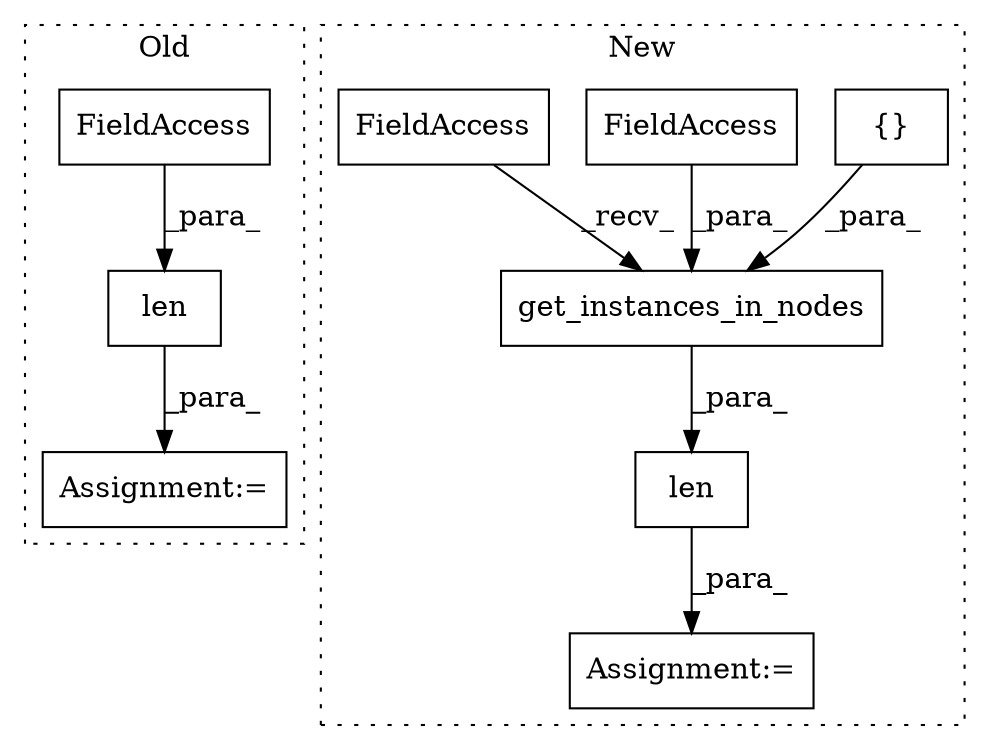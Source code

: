 digraph G {
subgraph cluster0 {
1 [label="len" a="32" s="16827,16851" l="4,1" shape="box"];
5 [label="FieldAccess" a="22" s="16831" l="20" shape="box"];
8 [label="Assignment:=" a="7" s="16826" l="1" shape="box"];
label = "Old";
style="dotted";
}
subgraph cluster1 {
2 [label="get_instances_in_nodes" a="32" s="16962,17031" l="23,1" shape="box"];
3 [label="{}" a="4" s="17007,17030" l="1,1" shape="box"];
4 [label="len" a="32" s="16940,17032" l="4,1" shape="box"];
6 [label="FieldAccess" a="22" s="16985" l="12" shape="box"];
7 [label="Assignment:=" a="7" s="16939" l="1" shape="box"];
9 [label="FieldAccess" a="22" s="16944" l="17" shape="box"];
label = "New";
style="dotted";
}
1 -> 8 [label="_para_"];
2 -> 4 [label="_para_"];
3 -> 2 [label="_para_"];
4 -> 7 [label="_para_"];
5 -> 1 [label="_para_"];
6 -> 2 [label="_para_"];
9 -> 2 [label="_recv_"];
}
